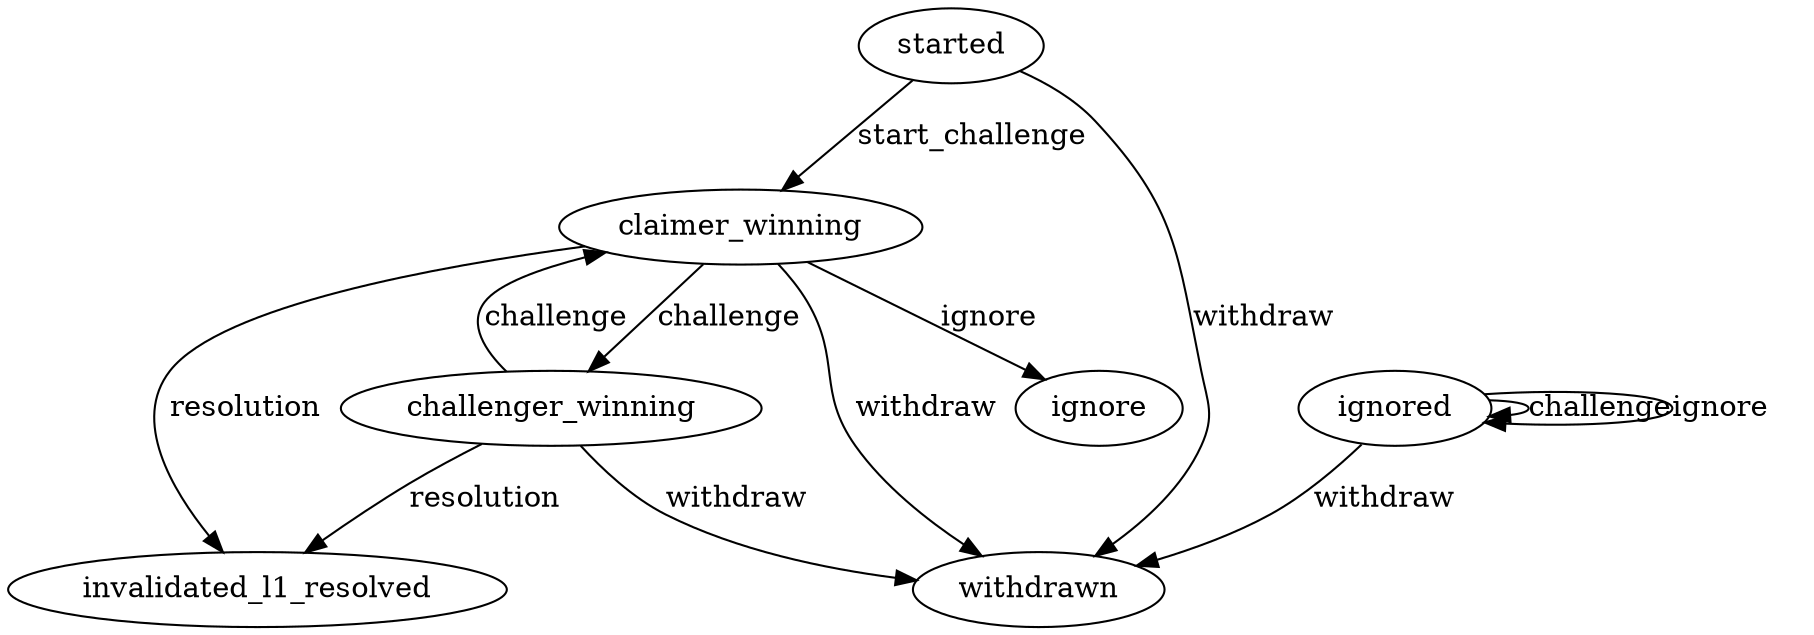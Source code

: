 digraph claim_state_machine {
    node [] started, claimer_winning, challenger_winning, invalidated_l1_resolved, ignored, withdrawn;

    started -> claimer_winning [label = start_challenge];
    started -> withdrawn [label = withdraw];

    claimer_winning -> challenger_winning [label = challenge];
    challenger_winning -> claimer_winning [label = challenge];
    ignored -> ignored [label = challenge];

    claimer_winning -> invalidated_l1_resolved [label = resolution];
    challenger_winning -> invalidated_l1_resolved [label = resolution];

    claimer_winning -> withdrawn [label = withdraw];
    challenger_winning -> withdrawn [label = withdraw];
    ignored -> withdrawn [label = withdraw];

    claimer_winning -> ignore [label = ignore];
    ignored -> ignored [label = ignore];
}
